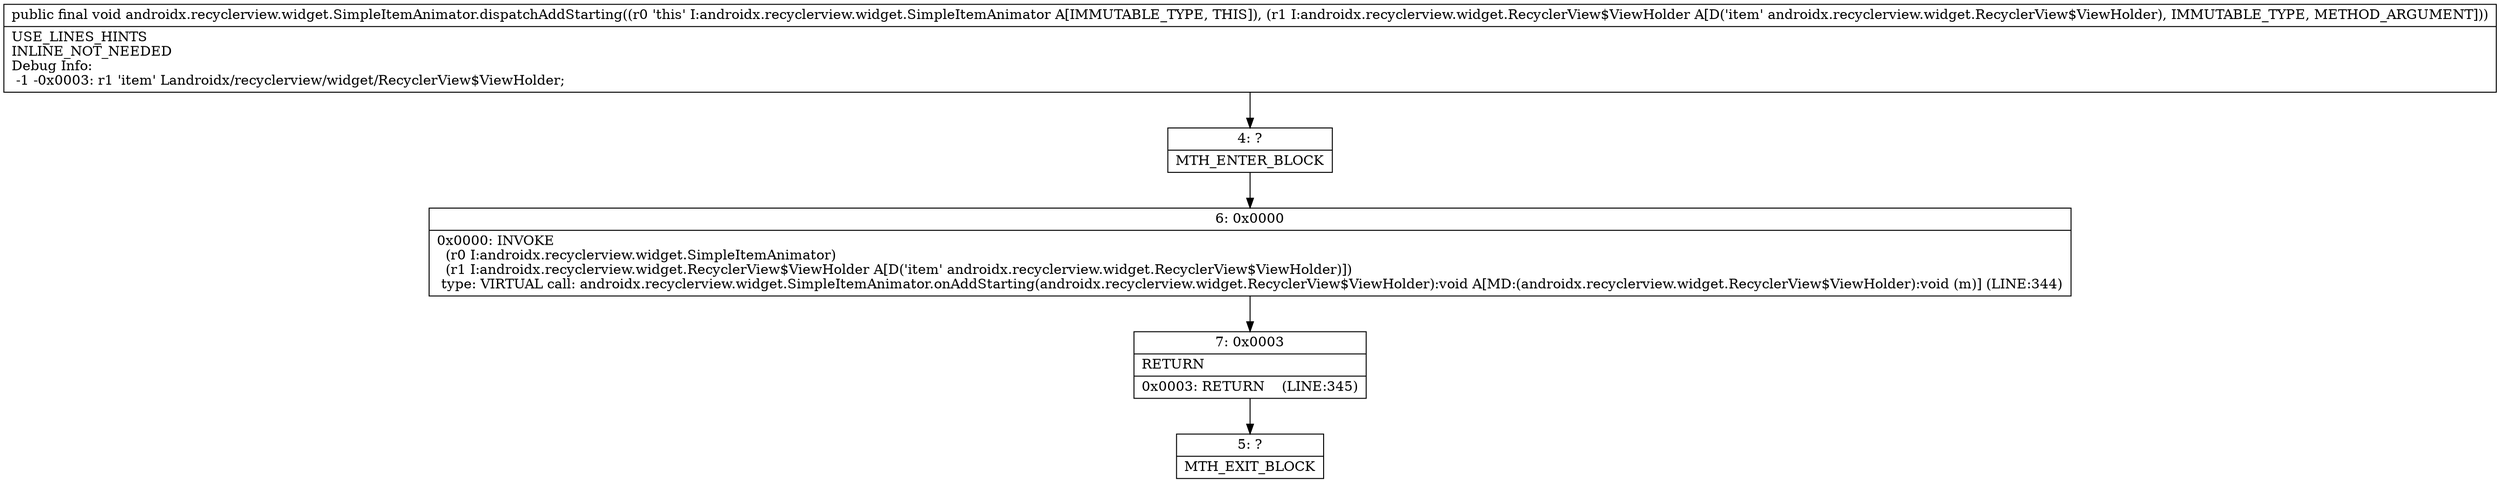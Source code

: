 digraph "CFG forandroidx.recyclerview.widget.SimpleItemAnimator.dispatchAddStarting(Landroidx\/recyclerview\/widget\/RecyclerView$ViewHolder;)V" {
Node_4 [shape=record,label="{4\:\ ?|MTH_ENTER_BLOCK\l}"];
Node_6 [shape=record,label="{6\:\ 0x0000|0x0000: INVOKE  \l  (r0 I:androidx.recyclerview.widget.SimpleItemAnimator)\l  (r1 I:androidx.recyclerview.widget.RecyclerView$ViewHolder A[D('item' androidx.recyclerview.widget.RecyclerView$ViewHolder)])\l type: VIRTUAL call: androidx.recyclerview.widget.SimpleItemAnimator.onAddStarting(androidx.recyclerview.widget.RecyclerView$ViewHolder):void A[MD:(androidx.recyclerview.widget.RecyclerView$ViewHolder):void (m)] (LINE:344)\l}"];
Node_7 [shape=record,label="{7\:\ 0x0003|RETURN\l|0x0003: RETURN    (LINE:345)\l}"];
Node_5 [shape=record,label="{5\:\ ?|MTH_EXIT_BLOCK\l}"];
MethodNode[shape=record,label="{public final void androidx.recyclerview.widget.SimpleItemAnimator.dispatchAddStarting((r0 'this' I:androidx.recyclerview.widget.SimpleItemAnimator A[IMMUTABLE_TYPE, THIS]), (r1 I:androidx.recyclerview.widget.RecyclerView$ViewHolder A[D('item' androidx.recyclerview.widget.RecyclerView$ViewHolder), IMMUTABLE_TYPE, METHOD_ARGUMENT]))  | USE_LINES_HINTS\lINLINE_NOT_NEEDED\lDebug Info:\l  \-1 \-0x0003: r1 'item' Landroidx\/recyclerview\/widget\/RecyclerView$ViewHolder;\l}"];
MethodNode -> Node_4;Node_4 -> Node_6;
Node_6 -> Node_7;
Node_7 -> Node_5;
}

